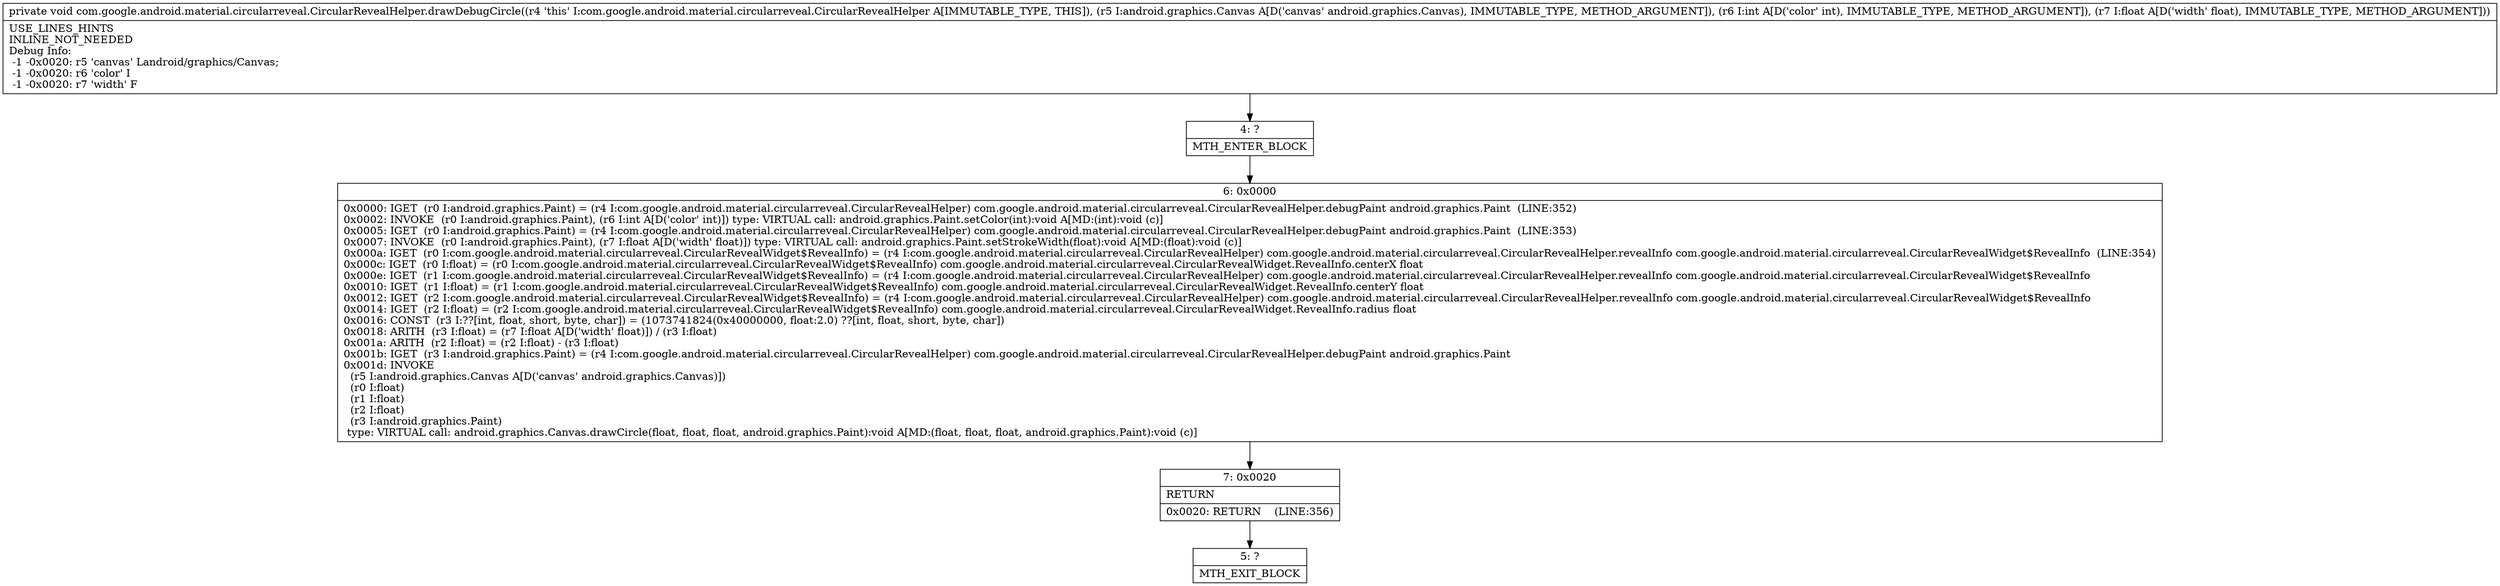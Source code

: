 digraph "CFG forcom.google.android.material.circularreveal.CircularRevealHelper.drawDebugCircle(Landroid\/graphics\/Canvas;IF)V" {
Node_4 [shape=record,label="{4\:\ ?|MTH_ENTER_BLOCK\l}"];
Node_6 [shape=record,label="{6\:\ 0x0000|0x0000: IGET  (r0 I:android.graphics.Paint) = (r4 I:com.google.android.material.circularreveal.CircularRevealHelper) com.google.android.material.circularreveal.CircularRevealHelper.debugPaint android.graphics.Paint  (LINE:352)\l0x0002: INVOKE  (r0 I:android.graphics.Paint), (r6 I:int A[D('color' int)]) type: VIRTUAL call: android.graphics.Paint.setColor(int):void A[MD:(int):void (c)]\l0x0005: IGET  (r0 I:android.graphics.Paint) = (r4 I:com.google.android.material.circularreveal.CircularRevealHelper) com.google.android.material.circularreveal.CircularRevealHelper.debugPaint android.graphics.Paint  (LINE:353)\l0x0007: INVOKE  (r0 I:android.graphics.Paint), (r7 I:float A[D('width' float)]) type: VIRTUAL call: android.graphics.Paint.setStrokeWidth(float):void A[MD:(float):void (c)]\l0x000a: IGET  (r0 I:com.google.android.material.circularreveal.CircularRevealWidget$RevealInfo) = (r4 I:com.google.android.material.circularreveal.CircularRevealHelper) com.google.android.material.circularreveal.CircularRevealHelper.revealInfo com.google.android.material.circularreveal.CircularRevealWidget$RevealInfo  (LINE:354)\l0x000c: IGET  (r0 I:float) = (r0 I:com.google.android.material.circularreveal.CircularRevealWidget$RevealInfo) com.google.android.material.circularreveal.CircularRevealWidget.RevealInfo.centerX float \l0x000e: IGET  (r1 I:com.google.android.material.circularreveal.CircularRevealWidget$RevealInfo) = (r4 I:com.google.android.material.circularreveal.CircularRevealHelper) com.google.android.material.circularreveal.CircularRevealHelper.revealInfo com.google.android.material.circularreveal.CircularRevealWidget$RevealInfo \l0x0010: IGET  (r1 I:float) = (r1 I:com.google.android.material.circularreveal.CircularRevealWidget$RevealInfo) com.google.android.material.circularreveal.CircularRevealWidget.RevealInfo.centerY float \l0x0012: IGET  (r2 I:com.google.android.material.circularreveal.CircularRevealWidget$RevealInfo) = (r4 I:com.google.android.material.circularreveal.CircularRevealHelper) com.google.android.material.circularreveal.CircularRevealHelper.revealInfo com.google.android.material.circularreveal.CircularRevealWidget$RevealInfo \l0x0014: IGET  (r2 I:float) = (r2 I:com.google.android.material.circularreveal.CircularRevealWidget$RevealInfo) com.google.android.material.circularreveal.CircularRevealWidget.RevealInfo.radius float \l0x0016: CONST  (r3 I:??[int, float, short, byte, char]) = (1073741824(0x40000000, float:2.0) ??[int, float, short, byte, char]) \l0x0018: ARITH  (r3 I:float) = (r7 I:float A[D('width' float)]) \/ (r3 I:float) \l0x001a: ARITH  (r2 I:float) = (r2 I:float) \- (r3 I:float) \l0x001b: IGET  (r3 I:android.graphics.Paint) = (r4 I:com.google.android.material.circularreveal.CircularRevealHelper) com.google.android.material.circularreveal.CircularRevealHelper.debugPaint android.graphics.Paint \l0x001d: INVOKE  \l  (r5 I:android.graphics.Canvas A[D('canvas' android.graphics.Canvas)])\l  (r0 I:float)\l  (r1 I:float)\l  (r2 I:float)\l  (r3 I:android.graphics.Paint)\l type: VIRTUAL call: android.graphics.Canvas.drawCircle(float, float, float, android.graphics.Paint):void A[MD:(float, float, float, android.graphics.Paint):void (c)]\l}"];
Node_7 [shape=record,label="{7\:\ 0x0020|RETURN\l|0x0020: RETURN    (LINE:356)\l}"];
Node_5 [shape=record,label="{5\:\ ?|MTH_EXIT_BLOCK\l}"];
MethodNode[shape=record,label="{private void com.google.android.material.circularreveal.CircularRevealHelper.drawDebugCircle((r4 'this' I:com.google.android.material.circularreveal.CircularRevealHelper A[IMMUTABLE_TYPE, THIS]), (r5 I:android.graphics.Canvas A[D('canvas' android.graphics.Canvas), IMMUTABLE_TYPE, METHOD_ARGUMENT]), (r6 I:int A[D('color' int), IMMUTABLE_TYPE, METHOD_ARGUMENT]), (r7 I:float A[D('width' float), IMMUTABLE_TYPE, METHOD_ARGUMENT]))  | USE_LINES_HINTS\lINLINE_NOT_NEEDED\lDebug Info:\l  \-1 \-0x0020: r5 'canvas' Landroid\/graphics\/Canvas;\l  \-1 \-0x0020: r6 'color' I\l  \-1 \-0x0020: r7 'width' F\l}"];
MethodNode -> Node_4;Node_4 -> Node_6;
Node_6 -> Node_7;
Node_7 -> Node_5;
}

